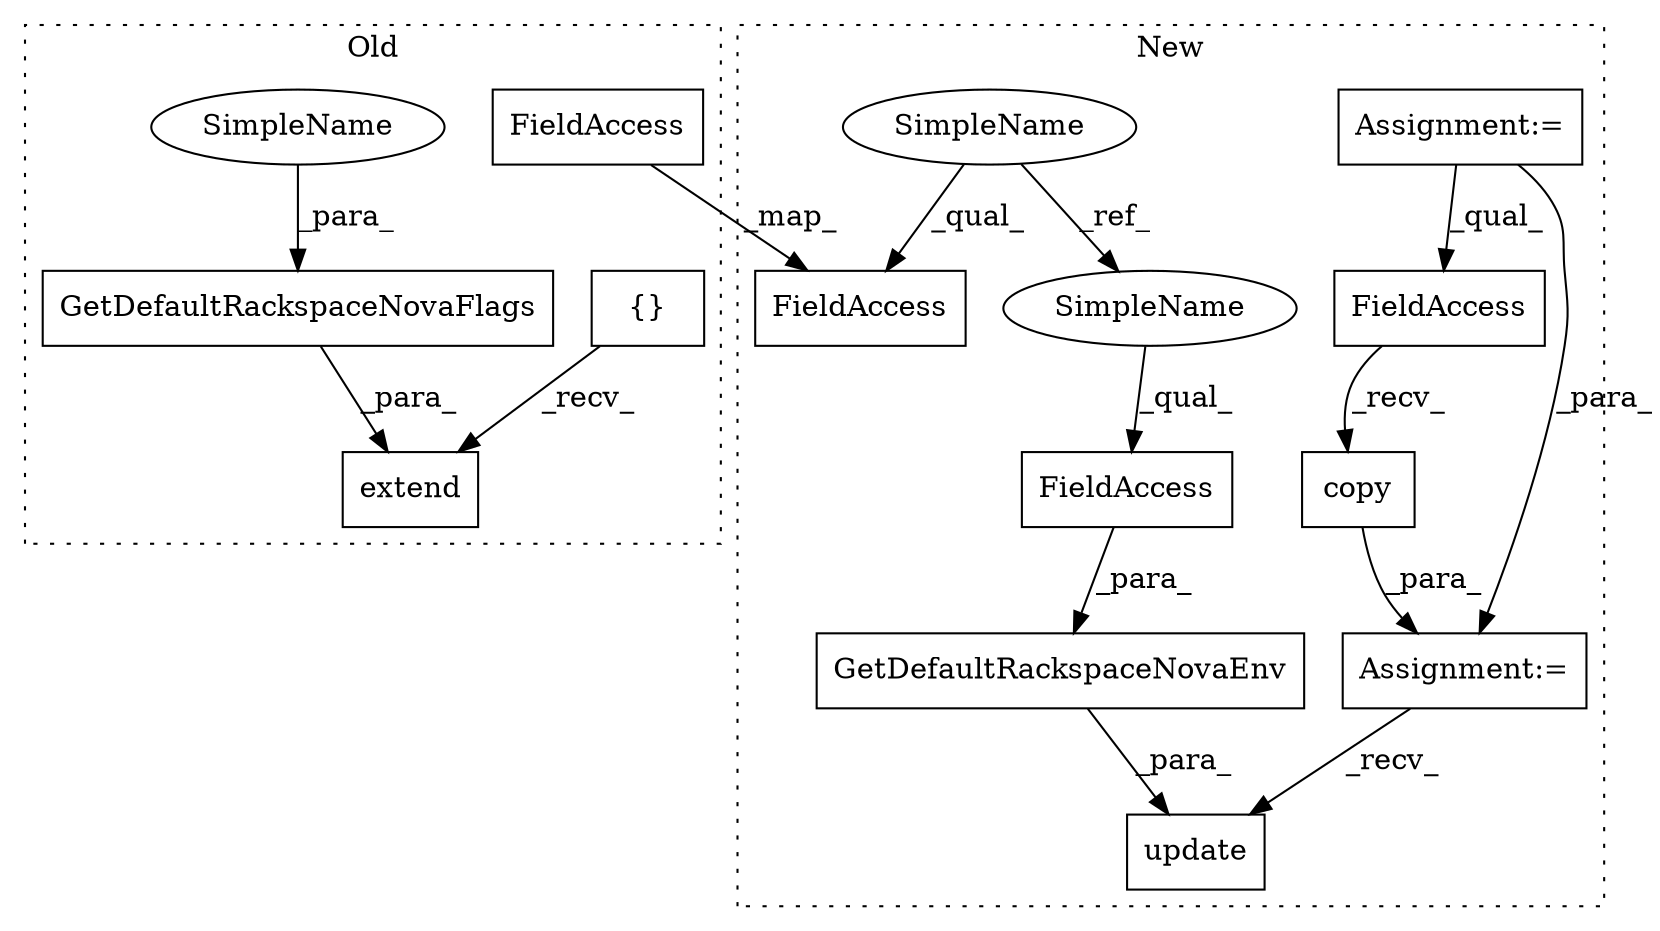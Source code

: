 digraph G {
subgraph cluster0 {
1 [label="GetDefaultRackspaceNovaFlags" a="32" s="1994,2027" l="29,1" shape="box"];
3 [label="extend" a="32" s="1982,2028" l="7,1" shape="box"];
4 [label="{}" a="4" s="1949,1965" l="1,1" shape="box"];
12 [label="FieldAccess" a="22" s="2123" l="13" shape="box"];
15 [label="SimpleName" a="42" s="2023" l="4" shape="ellipse"];
label = "Old";
style="dotted";
}
subgraph cluster1 {
2 [label="GetDefaultRackspaceNovaEnv" a="32" s="3150,3186" l="27,1" shape="box"];
5 [label="update" a="32" s="3138,3187" l="7,1" shape="box"];
6 [label="FieldAccess" a="22" s="3177" l="9" shape="box"];
7 [label="copy" a="32" s="3120" l="6" shape="box"];
8 [label="FieldAccess" a="22" s="3109" l="10" shape="box"];
9 [label="Assignment:=" a="7" s="3108" l="1" shape="box"];
10 [label="Assignment:=" a="7" s="2711" l="2" shape="box"];
11 [label="SimpleName" a="42" s="2608" l="4" shape="ellipse"];
13 [label="FieldAccess" a="22" s="3267" l="13" shape="box"];
14 [label="SimpleName" a="42" s="3177" l="4" shape="ellipse"];
label = "New";
style="dotted";
}
1 -> 3 [label="_para_"];
2 -> 5 [label="_para_"];
4 -> 3 [label="_recv_"];
6 -> 2 [label="_para_"];
7 -> 9 [label="_para_"];
8 -> 7 [label="_recv_"];
9 -> 5 [label="_recv_"];
10 -> 8 [label="_qual_"];
10 -> 9 [label="_para_"];
11 -> 13 [label="_qual_"];
11 -> 14 [label="_ref_"];
12 -> 13 [label="_map_"];
14 -> 6 [label="_qual_"];
15 -> 1 [label="_para_"];
}